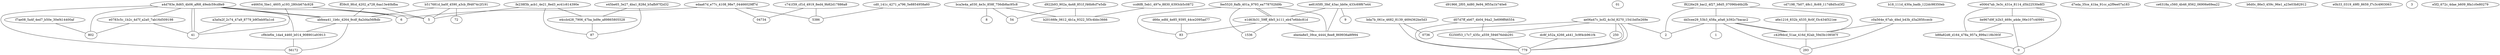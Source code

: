 graph X {
    abfeea41_1b6c_4264_9cdf_8a2d4a56f8db
    b517681d_ba0f_4590_a3cb_f94874c2f191
    8d922b93_902a_4a48_851f_f46b8cf7e5db
    e4ccb428_7906_47ba_bd9e_a89865805528
    1536d66e_edfd_4e85_9395_44ce2095ad77
    6c741f39_cf1d_4919_8ed4_9b82d17886a8
    87d91966_2f05_4d80_9e94_9f55a1b740e6
    01e46654_5be1_4605_a193_280cb67dc928
    ae06a47c_bcf2_4c3d_8270_1541bd5e269e
    cf9cbf0e_1da4_4460_b014_908901a93913
    fe238f3b_acb1_4e21_8ed3_ec41c614390e
    83cd7198_7b07_48c1_8c69_117d8d5cd3f2
    f2250f53_17c7_435c_a559_594676d4b291
    ebe4a8e5_39ce_4444_8ee8_869936a8f994
    e0783c5c_1b2c_4d7f_a2a0_7ab16d509198
    56172b18_111d_430a_badb_122dc98350eb
    54ccd6f8_5eb1_497e_8830_6393cb5c0872
    2d07d7ff_eb67_4b04_94a2_3e699ff46554
    04734cd0_141c_4271_a796_5e8854958a60
    b20166fe_0612_4b1a_9322_5f3c4bbc3666
    e1d63b31_59ff_4fe5_b111_eb47e6bbc81d
    0736dc8f_b52a_4266_a441_3c9f4cb961f4
    2a6e1216_832b_4535_8c0f_f3c434f321ee
    f8226e29_bac2_4f27_b8d5_07096b46b2fb
    250bda7b_061e_4682_8139_4694362be5d3
    72ff39c0_9fcd_4202_a728_6aa13e40bfba
    6a3a0a2f_2c74_47a9_8779_b9f3eb95a1cd
    1c0a564e_67ab_4fed_b43b_d3a285fccecb
    b88a82d6_d164_478a_957a_899a118b393f
    5a4d783e_8d65_4b06_af68_49edc59cd8e9
    e00647ab_3e3c_431e_8114_d5b22530e8f3
    779d7eda_35ce_41ba_91cc_a2f9ee07a183
    be967d9f_b2b3_469c_a4de_06e107c40991
    0ce6318a_c560_4b46_8562_06906e69ea22
    c42f9dcd_51ae_416d_82ab_59d3b108587f
    802b6d0c_86e3_459c_96e1_a23e03b82912
    41f7ae08_5a4f_4ed7_b50e_30ef414400af
    dd3cee29_53b3_458a_a0a6_b392c7bacac2
    293e0b33_0319_49f0_8659_f7c3c4903063
    3bca3e4a_a030_4e3c_858f_756db8ac95c8
    5386e5f2_672c_4dae_b609_8fa1c0e80279
    ae8165f0_3fef_43ac_bb0e_433c69f67e44
    9fee5520_8afb_401a_9793_ea778702fd9b
    2edaa67d_e77c_4108_98e7_04466029ff7d
    5e45be65_3e27_4ba1_828d_b5afb97f2d32
    f8226e29_bac2_4f27_b8d5_07096b46b2fb -- dd3cee29_53b3_458a_a0a6_b392c7bacac2
    f8226e29_bac2_4f27_b8d5_07096b46b2fb -- 2a6e1216_832b_4535_8c0f_f3c434f321ee
    f8226e29_bac2_4f27_b8d5_07096b46b2fb -- c42f9dcd_51ae_416d_82ab_59d3b108587f
    dd3cee29_53b3_458a_a0a6_b392c7bacac2 -- 2a6e1216_832b_4535_8c0f_f3c434f321ee
    dd3cee29_53b3_458a_a0a6_b392c7bacac2 -- c42f9dcd_51ae_416d_82ab_59d3b108587f
    2a6e1216_832b_4535_8c0f_f3c434f321ee -- c42f9dcd_51ae_416d_82ab_59d3b108587f
    dd3cee29_53b3_458a_a0a6_b392c7bacac2 -- 1c0a564e_67ab_4fed_b43b_d3a285fccecb
    dd3cee29_53b3_458a_a0a6_b392c7bacac2 -- c42f9dcd_51ae_416d_82ab_59d3b108587f
    dd3cee29_53b3_458a_a0a6_b392c7bacac2 -- 293e0b33_0319_49f0_8659_f7c3c4903063
    1c0a564e_67ab_4fed_b43b_d3a285fccecb -- c42f9dcd_51ae_416d_82ab_59d3b108587f
    1c0a564e_67ab_4fed_b43b_d3a285fccecb -- 293e0b33_0319_49f0_8659_f7c3c4903063
    c42f9dcd_51ae_416d_82ab_59d3b108587f -- 293e0b33_0319_49f0_8659_f7c3c4903063
    b517681d_ba0f_4590_a3cb_f94874c2f191 -- 72ff39c0_9fcd_4202_a728_6aa13e40bfba
    b517681d_ba0f_4590_a3cb_f94874c2f191 -- 5a4d783e_8d65_4b06_af68_49edc59cd8e9
    b517681d_ba0f_4590_a3cb_f94874c2f191 -- abfeea41_1b6c_4264_9cdf_8a2d4a56f8db
    72ff39c0_9fcd_4202_a728_6aa13e40bfba -- 5a4d783e_8d65_4b06_af68_49edc59cd8e9
    72ff39c0_9fcd_4202_a728_6aa13e40bfba -- abfeea41_1b6c_4264_9cdf_8a2d4a56f8db
    5a4d783e_8d65_4b06_af68_49edc59cd8e9 -- abfeea41_1b6c_4264_9cdf_8a2d4a56f8db
    2edaa67d_e77c_4108_98e7_04466029ff7d -- 6c741f39_cf1d_4919_8ed4_9b82d17886a8
    2edaa67d_e77c_4108_98e7_04466029ff7d -- 04734cd0_141c_4271_a796_5e8854958a60
    2edaa67d_e77c_4108_98e7_04466029ff7d -- 5386e5f2_672c_4dae_b609_8fa1c0e80279
    6c741f39_cf1d_4919_8ed4_9b82d17886a8 -- 04734cd0_141c_4271_a796_5e8854958a60
    6c741f39_cf1d_4919_8ed4_9b82d17886a8 -- 5386e5f2_672c_4dae_b609_8fa1c0e80279
    04734cd0_141c_4271_a796_5e8854958a60 -- 5386e5f2_672c_4dae_b609_8fa1c0e80279
    ae06a47c_bcf2_4c3d_8270_1541bd5e269e -- 250bda7b_061e_4682_8139_4694362be5d3
    ae06a47c_bcf2_4c3d_8270_1541bd5e269e -- 0736dc8f_b52a_4266_a441_3c9f4cb961f4
    ae06a47c_bcf2_4c3d_8270_1541bd5e269e -- 779d7eda_35ce_41ba_91cc_a2f9ee07a183
    250bda7b_061e_4682_8139_4694362be5d3 -- 0736dc8f_b52a_4266_a441_3c9f4cb961f4
    250bda7b_061e_4682_8139_4694362be5d3 -- 779d7eda_35ce_41ba_91cc_a2f9ee07a183
    0736dc8f_b52a_4266_a441_3c9f4cb961f4 -- 779d7eda_35ce_41ba_91cc_a2f9ee07a183
    ae8165f0_3fef_43ac_bb0e_433c69f67e44 -- 9fee5520_8afb_401a_9793_ea778702fd9b
    ae8165f0_3fef_43ac_bb0e_433c69f67e44 -- e1d63b31_59ff_4fe5_b111_eb47e6bbc81d
    ae8165f0_3fef_43ac_bb0e_433c69f67e44 -- ebe4a8e5_39ce_4444_8ee8_869936a8f994
    9fee5520_8afb_401a_9793_ea778702fd9b -- e1d63b31_59ff_4fe5_b111_eb47e6bbc81d
    9fee5520_8afb_401a_9793_ea778702fd9b -- ebe4a8e5_39ce_4444_8ee8_869936a8f994
    e1d63b31_59ff_4fe5_b111_eb47e6bbc81d -- ebe4a8e5_39ce_4444_8ee8_869936a8f994
    ae06a47c_bcf2_4c3d_8270_1541bd5e269e -- 2d07d7ff_eb67_4b04_94a2_3e699ff46554
    ae06a47c_bcf2_4c3d_8270_1541bd5e269e -- f2250f53_17c7_435c_a559_594676d4b291
    ae06a47c_bcf2_4c3d_8270_1541bd5e269e -- 779d7eda_35ce_41ba_91cc_a2f9ee07a183
    2d07d7ff_eb67_4b04_94a2_3e699ff46554 -- f2250f53_17c7_435c_a559_594676d4b291
    2d07d7ff_eb67_4b04_94a2_3e699ff46554 -- 779d7eda_35ce_41ba_91cc_a2f9ee07a183
    f2250f53_17c7_435c_a559_594676d4b291 -- 779d7eda_35ce_41ba_91cc_a2f9ee07a183
    01e46654_5be1_4605_a193_280cb67dc928 -- 5a4d783e_8d65_4b06_af68_49edc59cd8e9
    01e46654_5be1_4605_a193_280cb67dc928 -- 6a3a0a2f_2c74_47a9_8779_b9f3eb95a1cd
    01e46654_5be1_4605_a193_280cb67dc928 -- 41f7ae08_5a4f_4ed7_b50e_30ef414400af
    5a4d783e_8d65_4b06_af68_49edc59cd8e9 -- 6a3a0a2f_2c74_47a9_8779_b9f3eb95a1cd
    5a4d783e_8d65_4b06_af68_49edc59cd8e9 -- 41f7ae08_5a4f_4ed7_b50e_30ef414400af
    6a3a0a2f_2c74_47a9_8779_b9f3eb95a1cd -- 41f7ae08_5a4f_4ed7_b50e_30ef414400af
    e00647ab_3e3c_431e_8114_d5b22530e8f3 -- be967d9f_b2b3_469c_a4de_06e107c40991
    e00647ab_3e3c_431e_8114_d5b22530e8f3 -- b88a82d6_d164_478a_957a_899a118b393f
    e00647ab_3e3c_431e_8114_d5b22530e8f3 -- 0ce6318a_c560_4b46_8562_06906e69ea22
    be967d9f_b2b3_469c_a4de_06e107c40991 -- b88a82d6_d164_478a_957a_899a118b393f
    be967d9f_b2b3_469c_a4de_06e107c40991 -- 0ce6318a_c560_4b46_8562_06906e69ea22
    b88a82d6_d164_478a_957a_899a118b393f -- 0ce6318a_c560_4b46_8562_06906e69ea22
    5a4d783e_8d65_4b06_af68_49edc59cd8e9 -- abfeea41_1b6c_4264_9cdf_8a2d4a56f8db
    5a4d783e_8d65_4b06_af68_49edc59cd8e9 -- cf9cbf0e_1da4_4460_b014_908901a93913
    5a4d783e_8d65_4b06_af68_49edc59cd8e9 -- 56172b18_111d_430a_badb_122dc98350eb
    abfeea41_1b6c_4264_9cdf_8a2d4a56f8db -- cf9cbf0e_1da4_4460_b014_908901a93913
    abfeea41_1b6c_4264_9cdf_8a2d4a56f8db -- 56172b18_111d_430a_badb_122dc98350eb
    cf9cbf0e_1da4_4460_b014_908901a93913 -- 56172b18_111d_430a_badb_122dc98350eb
    9fee5520_8afb_401a_9793_ea778702fd9b -- e1d63b31_59ff_4fe5_b111_eb47e6bbc81d
    9fee5520_8afb_401a_9793_ea778702fd9b -- 1536d66e_edfd_4e85_9395_44ce2095ad77
    9fee5520_8afb_401a_9793_ea778702fd9b -- 83cd7198_7b07_48c1_8c69_117d8d5cd3f2
    e1d63b31_59ff_4fe5_b111_eb47e6bbc81d -- 1536d66e_edfd_4e85_9395_44ce2095ad77
    e1d63b31_59ff_4fe5_b111_eb47e6bbc81d -- 83cd7198_7b07_48c1_8c69_117d8d5cd3f2
    1536d66e_edfd_4e85_9395_44ce2095ad77 -- 83cd7198_7b07_48c1_8c69_117d8d5cd3f2
    5a4d783e_8d65_4b06_af68_49edc59cd8e9 -- e0783c5c_1b2c_4d7f_a2a0_7ab16d509198
    5a4d783e_8d65_4b06_af68_49edc59cd8e9 -- 41f7ae08_5a4f_4ed7_b50e_30ef414400af
    5a4d783e_8d65_4b06_af68_49edc59cd8e9 -- 802b6d0c_86e3_459c_96e1_a23e03b82912
    e0783c5c_1b2c_4d7f_a2a0_7ab16d509198 -- 41f7ae08_5a4f_4ed7_b50e_30ef414400af
    e0783c5c_1b2c_4d7f_a2a0_7ab16d509198 -- 802b6d0c_86e3_459c_96e1_a23e03b82912
    41f7ae08_5a4f_4ed7_b50e_30ef414400af -- 802b6d0c_86e3_459c_96e1_a23e03b82912
    3bca3e4a_a030_4e3c_858f_756db8ac95c8 -- 8d922b93_902a_4a48_851f_f46b8cf7e5db
    3bca3e4a_a030_4e3c_858f_756db8ac95c8 -- 54ccd6f8_5eb1_497e_8830_6393cb5c0872
    3bca3e4a_a030_4e3c_858f_756db8ac95c8 -- b20166fe_0612_4b1a_9322_5f3c4bbc3666
    8d922b93_902a_4a48_851f_f46b8cf7e5db -- 54ccd6f8_5eb1_497e_8830_6393cb5c0872
    8d922b93_902a_4a48_851f_f46b8cf7e5db -- b20166fe_0612_4b1a_9322_5f3c4bbc3666
    54ccd6f8_5eb1_497e_8830_6393cb5c0872 -- b20166fe_0612_4b1a_9322_5f3c4bbc3666
    fe238f3b_acb1_4e21_8ed3_ec41c614390e -- 5e45be65_3e27_4ba1_828d_b5afb97f2d32
    fe238f3b_acb1_4e21_8ed3_ec41c614390e -- e4ccb428_7906_47ba_bd9e_a89865805528
    fe238f3b_acb1_4e21_8ed3_ec41c614390e -- 87d91966_2f05_4d80_9e94_9f55a1b740e6
    5e45be65_3e27_4ba1_828d_b5afb97f2d32 -- e4ccb428_7906_47ba_bd9e_a89865805528
    5e45be65_3e27_4ba1_828d_b5afb97f2d32 -- 87d91966_2f05_4d80_9e94_9f55a1b740e6
    e4ccb428_7906_47ba_bd9e_a89865805528 -- 87d91966_2f05_4d80_9e94_9f55a1b740e6
}